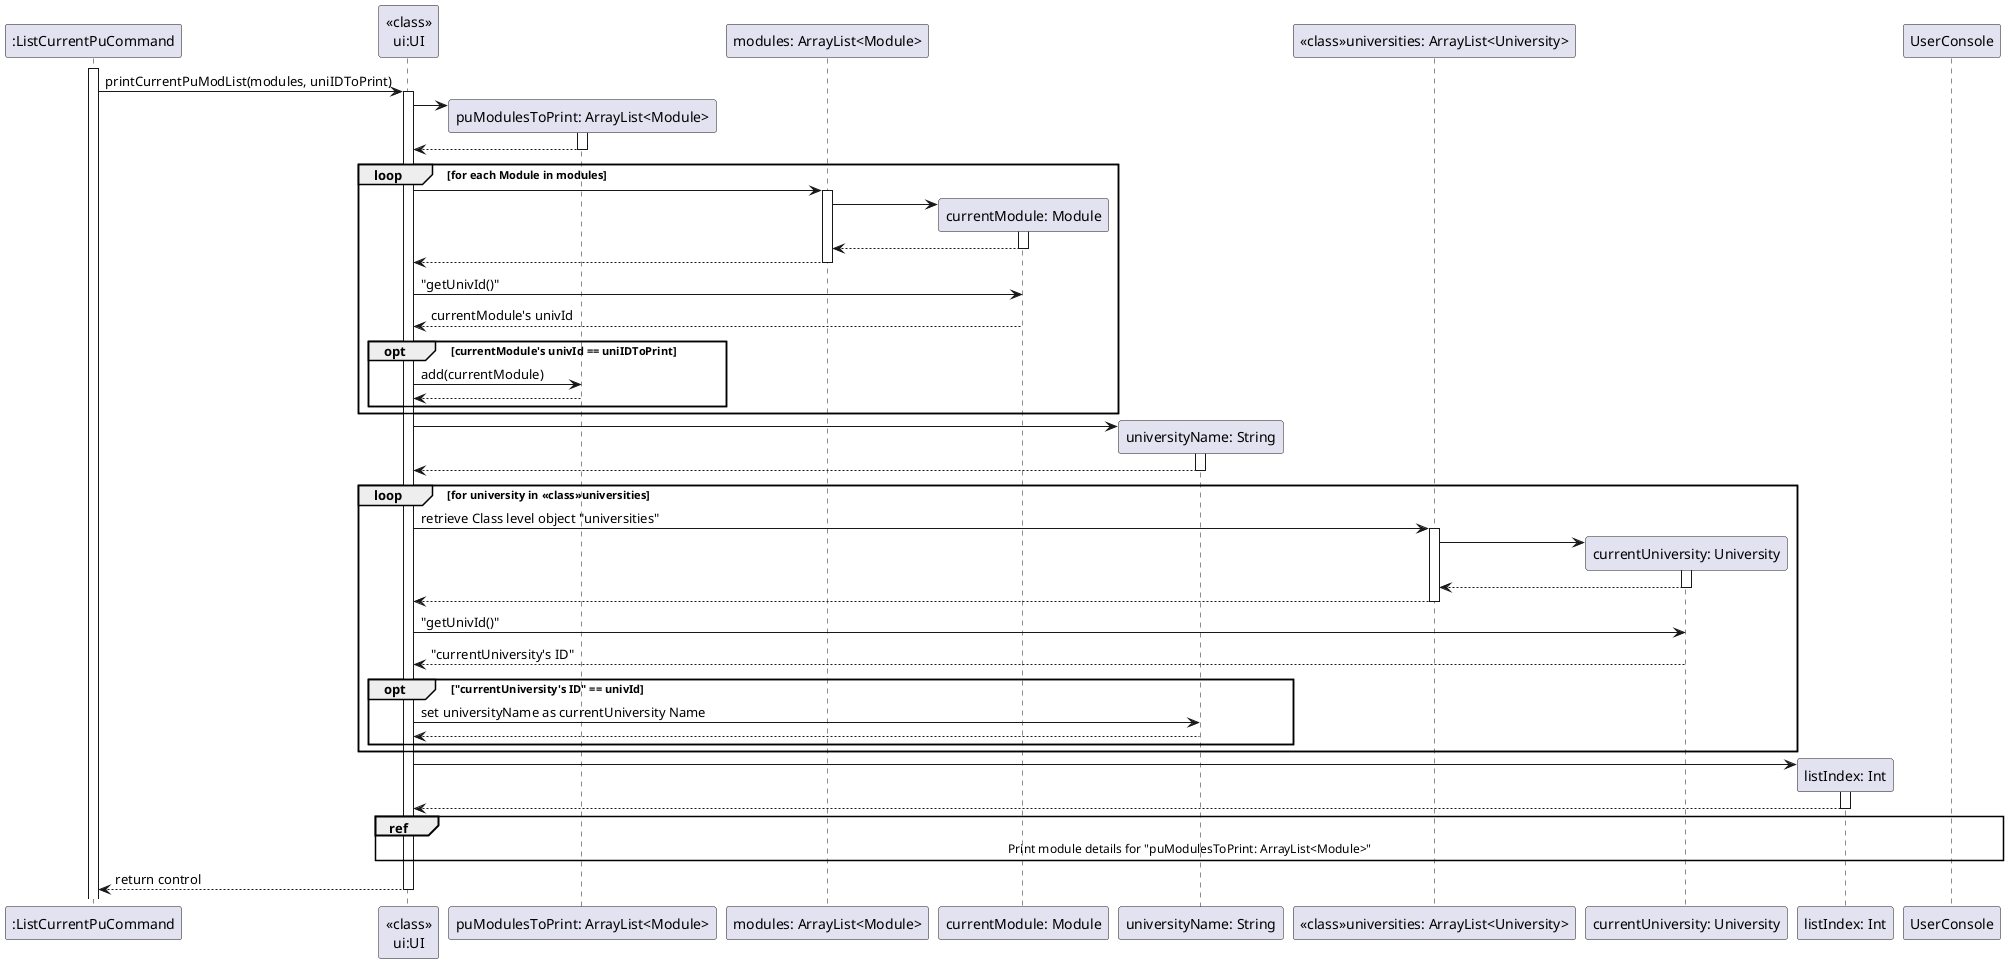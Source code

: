 @startuml
'https://plantuml.com/sequence-diagram

activate ":ListCurrentPuCommand"

":ListCurrentPuCommand" -> "<<class>>\nui:UI" : printCurrentPuModList(modules, uniIDToPrint)
activate "<<class>>\nui:UI"

create "puModulesToPrint: ArrayList<Module>"
"<<class>>\nui:UI" -> "puModulesToPrint: ArrayList<Module>"
activate "puModulesToPrint: ArrayList<Module>"
"<<class>>\nui:UI" <-- "puModulesToPrint: ArrayList<Module>"
deactivate "puModulesToPrint: ArrayList<Module>"

loop for each Module in modules
    "<<class>>\nui:UI" -> "modules: ArrayList<Module>"
     activate "modules: ArrayList<Module>"
     create "currentModule: Module"
     "modules: ArrayList<Module>" -> "currentModule: Module"
     activate "currentModule: Module"
     "modules: ArrayList<Module>" <-- "currentModule: Module"
     deactivate "currentModule: Module"
     "<<class>>\nui:UI" <-- "modules: ArrayList<Module>"
     deactivate "modules: ArrayList<Module>"



    "<<class>>\nui:UI" -> "currentModule: Module" : "getUnivId()"
    "<<class>>\nui:UI" <-- "currentModule: Module" : currentModule's univId
     opt currentModule's univId == uniIDToPrint
        "<<class>>\nui:UI" -> "puModulesToPrint: ArrayList<Module>": add(currentModule)
        "<<class>>\nui:UI" <-- "puModulesToPrint: ArrayList<Module>"
     end
end

create "universityName: String"
"<<class>>\nui:UI" -> "universityName: String"
activate "universityName: String"
"<<class>>\nui:UI" <-- "universityName: String"
deactivate "universityName: String"

loop for university in <<class>>universities
    "<<class>>\nui:UI" -> "<<class>>universities: ArrayList<University>" : retrieve Class level object "universities"
     activate "<<class>>universities: ArrayList<University>"
     create "currentUniversity: University"
     "<<class>>universities: ArrayList<University>" -> "currentUniversity: University"
     activate "currentUniversity: University"
     "<<class>>universities: ArrayList<University>" <-- "currentUniversity: University"
     deactivate "currentUniversity: University"
     "<<class>>\nui:UI" <-- "<<class>>universities: ArrayList<University>"
     deactivate "<<class>>universities: ArrayList<University>"

     "<<class>>\nui:UI" -> "currentUniversity: University": "getUnivId()"
     "<<class>>\nui:UI" <-- "currentUniversity: University": "currentUniversity's ID"
     opt "currentUniversity's ID" == univId
        "<<class>>\nui:UI" -> "universityName: String": set universityName as currentUniversity Name
        "<<class>>\nui:UI" <-- "universityName: String"
     end
end
    create "listIndex: Int"
     "<<class>>\nui:UI" -> "listIndex: Int"
     activate "listIndex: Int"
     "<<class>>\nui:UI" <-- "listIndex: Int"
     deactivate "listIndex: Int"

    ref over "<<class>>\nui:UI","puModulesToPrint: ArrayList<Module>", UserConsole, "listIndex: Int"
        Print module details for "puModulesToPrint: ArrayList<Module>"
    end ref



"<<class>>\nui:UI" --> ":ListCurrentPuCommand" : return control
deactivate "<<class>>\nui:UI"

@enduml